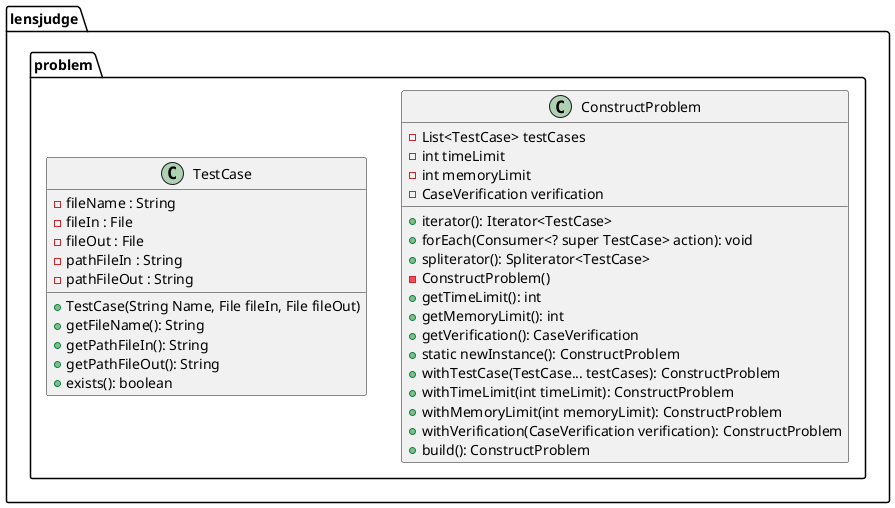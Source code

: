 @startuml
package lensjudge.problem {
    class ConstructProblem {
        - List<TestCase> testCases
        - int timeLimit
        - int memoryLimit
        - CaseVerification verification
        + iterator(): Iterator<TestCase>
        + forEach(Consumer<? super TestCase> action): void
        + spliterator(): Spliterator<TestCase>
        - ConstructProblem()
        + getTimeLimit(): int
        + getMemoryLimit(): int
        + getVerification(): CaseVerification
        + static newInstance(): ConstructProblem
        + withTestCase(TestCase... testCases): ConstructProblem
        + withTimeLimit(int timeLimit): ConstructProblem
        + withMemoryLimit(int memoryLimit): ConstructProblem
        + withVerification(CaseVerification verification): ConstructProblem
        + build(): ConstructProblem
    }

    class TestCase {
        - fileName : String
        - fileIn : File
        - fileOut : File
        - pathFileIn : String
        - pathFileOut : String
        + TestCase(String Name, File fileIn, File fileOut)
        + getFileName(): String
        + getPathFileIn(): String
        + getPathFileOut(): String
        + exists(): boolean
    }



}
@enduml